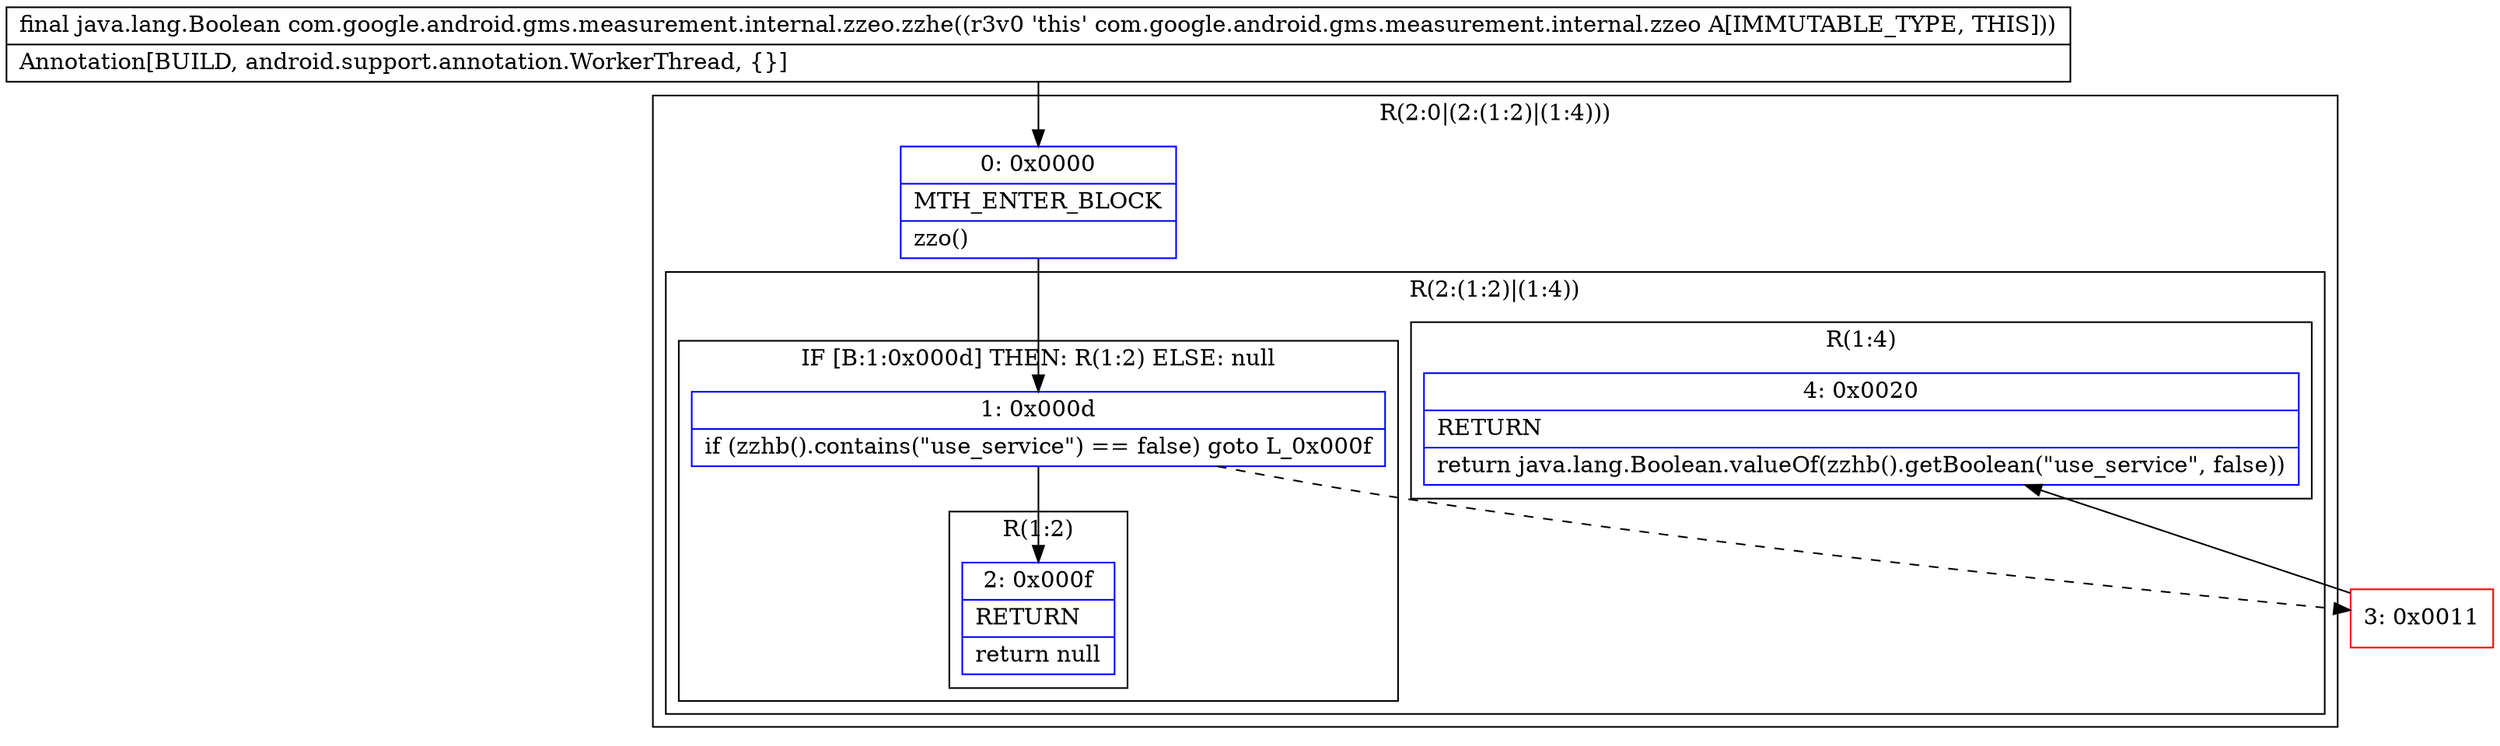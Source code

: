 digraph "CFG forcom.google.android.gms.measurement.internal.zzeo.zzhe()Ljava\/lang\/Boolean;" {
subgraph cluster_Region_1474199024 {
label = "R(2:0|(2:(1:2)|(1:4)))";
node [shape=record,color=blue];
Node_0 [shape=record,label="{0\:\ 0x0000|MTH_ENTER_BLOCK\l|zzo()\l}"];
subgraph cluster_Region_358509888 {
label = "R(2:(1:2)|(1:4))";
node [shape=record,color=blue];
subgraph cluster_IfRegion_1998617217 {
label = "IF [B:1:0x000d] THEN: R(1:2) ELSE: null";
node [shape=record,color=blue];
Node_1 [shape=record,label="{1\:\ 0x000d|if (zzhb().contains(\"use_service\") == false) goto L_0x000f\l}"];
subgraph cluster_Region_245195758 {
label = "R(1:2)";
node [shape=record,color=blue];
Node_2 [shape=record,label="{2\:\ 0x000f|RETURN\l|return null\l}"];
}
}
subgraph cluster_Region_705211952 {
label = "R(1:4)";
node [shape=record,color=blue];
Node_4 [shape=record,label="{4\:\ 0x0020|RETURN\l|return java.lang.Boolean.valueOf(zzhb().getBoolean(\"use_service\", false))\l}"];
}
}
}
Node_3 [shape=record,color=red,label="{3\:\ 0x0011}"];
MethodNode[shape=record,label="{final java.lang.Boolean com.google.android.gms.measurement.internal.zzeo.zzhe((r3v0 'this' com.google.android.gms.measurement.internal.zzeo A[IMMUTABLE_TYPE, THIS]))  | Annotation[BUILD, android.support.annotation.WorkerThread, \{\}]\l}"];
MethodNode -> Node_0;
Node_0 -> Node_1;
Node_1 -> Node_2;
Node_1 -> Node_3[style=dashed];
Node_3 -> Node_4;
}

